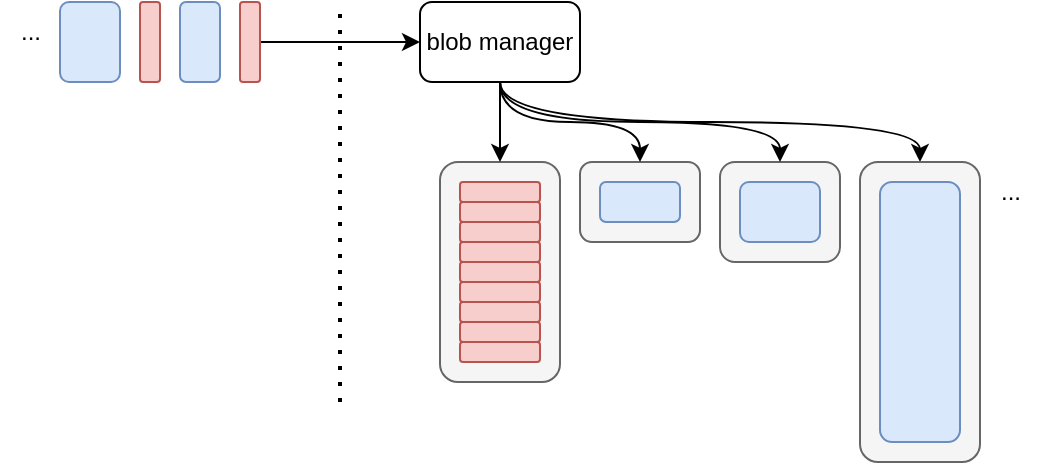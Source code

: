 <mxfile version="27.0.5">
  <diagram id="ztmS079Q_a-17oxcvn42" name="第 1 页">
    <mxGraphModel dx="2066" dy="1202" grid="1" gridSize="10" guides="1" tooltips="1" connect="1" arrows="1" fold="1" page="1" pageScale="1" pageWidth="827" pageHeight="1169" math="0" shadow="0">
      <root>
        <mxCell id="0" />
        <mxCell id="1" parent="0" />
        <mxCell id="ibQbZamtBZVvyQNA43QI-26" value="" style="rounded=1;whiteSpace=wrap;html=1;fillColor=#f5f5f5;fontColor=#333333;strokeColor=#666666;" parent="1" vertex="1">
          <mxGeometry x="470" y="280" width="60" height="50" as="geometry" />
        </mxCell>
        <mxCell id="ibQbZamtBZVvyQNA43QI-23" value="" style="rounded=1;whiteSpace=wrap;html=1;fillColor=#f5f5f5;fontColor=#333333;strokeColor=#666666;" parent="1" vertex="1">
          <mxGeometry x="400" y="280" width="60" height="40" as="geometry" />
        </mxCell>
        <mxCell id="ibQbZamtBZVvyQNA43QI-19" value="" style="rounded=1;whiteSpace=wrap;html=1;fillColor=#f5f5f5;fontColor=#333333;strokeColor=#666666;" parent="1" vertex="1">
          <mxGeometry x="330" y="280" width="60" height="110" as="geometry" />
        </mxCell>
        <mxCell id="ibQbZamtBZVvyQNA43QI-1" value="" style="endArrow=none;dashed=1;html=1;dashPattern=1 3;strokeWidth=2;rounded=0;" parent="1" edge="1">
          <mxGeometry width="50" height="50" relative="1" as="geometry">
            <mxPoint x="280" y="400" as="sourcePoint" />
            <mxPoint x="280" y="200" as="targetPoint" />
          </mxGeometry>
        </mxCell>
        <mxCell id="ibQbZamtBZVvyQNA43QI-2" value="" style="rounded=1;whiteSpace=wrap;html=1;fillColor=#f8cecc;strokeColor=#b85450;" parent="1" vertex="1">
          <mxGeometry x="180" y="200" width="10" height="40" as="geometry" />
        </mxCell>
        <mxCell id="ibQbZamtBZVvyQNA43QI-3" value="" style="rounded=1;whiteSpace=wrap;html=1;fillColor=#dae8fc;strokeColor=#6c8ebf;" parent="1" vertex="1">
          <mxGeometry x="200" y="200" width="20" height="40" as="geometry" />
        </mxCell>
        <mxCell id="ibQbZamtBZVvyQNA43QI-6" style="edgeStyle=orthogonalEdgeStyle;rounded=0;orthogonalLoop=1;jettySize=auto;html=1;" parent="1" source="ibQbZamtBZVvyQNA43QI-5" edge="1">
          <mxGeometry relative="1" as="geometry">
            <mxPoint x="320" y="220" as="targetPoint" />
          </mxGeometry>
        </mxCell>
        <mxCell id="ibQbZamtBZVvyQNA43QI-5" value="" style="rounded=1;whiteSpace=wrap;html=1;fillColor=#f8cecc;strokeColor=#b85450;" parent="1" vertex="1">
          <mxGeometry x="230" y="200" width="10" height="40" as="geometry" />
        </mxCell>
        <mxCell id="ibQbZamtBZVvyQNA43QI-8" value="" style="rounded=1;whiteSpace=wrap;html=1;fillColor=#dae8fc;strokeColor=#6c8ebf;" parent="1" vertex="1">
          <mxGeometry x="140" y="200" width="30" height="40" as="geometry" />
        </mxCell>
        <mxCell id="ibQbZamtBZVvyQNA43QI-10" value="" style="rounded=1;whiteSpace=wrap;html=1;fillColor=#f8cecc;strokeColor=#b85450;" parent="1" vertex="1">
          <mxGeometry x="340" y="370" width="40" height="10" as="geometry" />
        </mxCell>
        <mxCell id="ibQbZamtBZVvyQNA43QI-11" value="" style="rounded=1;whiteSpace=wrap;html=1;fillColor=#f8cecc;strokeColor=#b85450;" parent="1" vertex="1">
          <mxGeometry x="340" y="360" width="40" height="10" as="geometry" />
        </mxCell>
        <mxCell id="ibQbZamtBZVvyQNA43QI-12" value="" style="rounded=1;whiteSpace=wrap;html=1;fillColor=#f8cecc;strokeColor=#b85450;" parent="1" vertex="1">
          <mxGeometry x="340" y="350" width="40" height="10" as="geometry" />
        </mxCell>
        <mxCell id="ibQbZamtBZVvyQNA43QI-13" value="" style="rounded=1;whiteSpace=wrap;html=1;fillColor=#f8cecc;strokeColor=#b85450;" parent="1" vertex="1">
          <mxGeometry x="340" y="340" width="40" height="10" as="geometry" />
        </mxCell>
        <mxCell id="ibQbZamtBZVvyQNA43QI-14" value="" style="rounded=1;whiteSpace=wrap;html=1;fillColor=#f8cecc;strokeColor=#b85450;" parent="1" vertex="1">
          <mxGeometry x="340" y="330" width="40" height="10" as="geometry" />
        </mxCell>
        <mxCell id="ibQbZamtBZVvyQNA43QI-15" value="" style="rounded=1;whiteSpace=wrap;html=1;fillColor=#f8cecc;strokeColor=#b85450;" parent="1" vertex="1">
          <mxGeometry x="340" y="290" width="40" height="10" as="geometry" />
        </mxCell>
        <mxCell id="ibQbZamtBZVvyQNA43QI-16" value="" style="rounded=1;whiteSpace=wrap;html=1;fillColor=#f8cecc;strokeColor=#b85450;" parent="1" vertex="1">
          <mxGeometry x="340" y="320" width="40" height="10" as="geometry" />
        </mxCell>
        <mxCell id="ibQbZamtBZVvyQNA43QI-17" value="" style="rounded=1;whiteSpace=wrap;html=1;fillColor=#f8cecc;strokeColor=#b85450;" parent="1" vertex="1">
          <mxGeometry x="340" y="310" width="40" height="10" as="geometry" />
        </mxCell>
        <mxCell id="ibQbZamtBZVvyQNA43QI-18" value="" style="rounded=1;whiteSpace=wrap;html=1;fillColor=#f8cecc;strokeColor=#b85450;" parent="1" vertex="1">
          <mxGeometry x="340" y="300" width="40" height="10" as="geometry" />
        </mxCell>
        <mxCell id="ibQbZamtBZVvyQNA43QI-21" style="edgeStyle=orthogonalEdgeStyle;rounded=0;orthogonalLoop=1;jettySize=auto;html=1;entryX=0.5;entryY=0;entryDx=0;entryDy=0;" parent="1" source="ibQbZamtBZVvyQNA43QI-20" target="ibQbZamtBZVvyQNA43QI-19" edge="1">
          <mxGeometry relative="1" as="geometry" />
        </mxCell>
        <mxCell id="ibQbZamtBZVvyQNA43QI-29" style="edgeStyle=orthogonalEdgeStyle;rounded=0;orthogonalLoop=1;jettySize=auto;html=1;entryX=0.5;entryY=0;entryDx=0;entryDy=0;curved=1;" parent="1" source="ibQbZamtBZVvyQNA43QI-20" target="ibQbZamtBZVvyQNA43QI-23" edge="1">
          <mxGeometry relative="1" as="geometry" />
        </mxCell>
        <mxCell id="ibQbZamtBZVvyQNA43QI-30" style="edgeStyle=orthogonalEdgeStyle;rounded=0;orthogonalLoop=1;jettySize=auto;html=1;entryX=0.5;entryY=0;entryDx=0;entryDy=0;curved=1;exitX=0.5;exitY=1;exitDx=0;exitDy=0;" parent="1" source="ibQbZamtBZVvyQNA43QI-20" target="ibQbZamtBZVvyQNA43QI-26" edge="1">
          <mxGeometry relative="1" as="geometry" />
        </mxCell>
        <mxCell id="ibQbZamtBZVvyQNA43QI-31" style="edgeStyle=orthogonalEdgeStyle;rounded=0;orthogonalLoop=1;jettySize=auto;html=1;entryX=0.5;entryY=0;entryDx=0;entryDy=0;exitX=0.5;exitY=1;exitDx=0;exitDy=0;curved=1;" parent="1" source="ibQbZamtBZVvyQNA43QI-20" target="ibQbZamtBZVvyQNA43QI-27" edge="1">
          <mxGeometry relative="1" as="geometry" />
        </mxCell>
        <mxCell id="ibQbZamtBZVvyQNA43QI-20" value="blob manager" style="rounded=1;whiteSpace=wrap;html=1;" parent="1" vertex="1">
          <mxGeometry x="320" y="200" width="80" height="40" as="geometry" />
        </mxCell>
        <mxCell id="ibQbZamtBZVvyQNA43QI-22" value="" style="rounded=1;whiteSpace=wrap;html=1;fillColor=#dae8fc;strokeColor=#6c8ebf;" parent="1" vertex="1">
          <mxGeometry x="410" y="290" width="40" height="20" as="geometry" />
        </mxCell>
        <mxCell id="ibQbZamtBZVvyQNA43QI-25" value="" style="rounded=1;whiteSpace=wrap;html=1;fillColor=#dae8fc;strokeColor=#6c8ebf;" parent="1" vertex="1">
          <mxGeometry x="480" y="290" width="40" height="30" as="geometry" />
        </mxCell>
        <mxCell id="ibQbZamtBZVvyQNA43QI-27" value="" style="rounded=1;whiteSpace=wrap;html=1;fillColor=#f5f5f5;fontColor=#333333;strokeColor=#666666;" parent="1" vertex="1">
          <mxGeometry x="540" y="280" width="60" height="150" as="geometry" />
        </mxCell>
        <mxCell id="ibQbZamtBZVvyQNA43QI-28" value="" style="rounded=1;whiteSpace=wrap;html=1;fillColor=#dae8fc;strokeColor=#6c8ebf;" parent="1" vertex="1">
          <mxGeometry x="550" y="290" width="40" height="130" as="geometry" />
        </mxCell>
        <mxCell id="ibQbZamtBZVvyQNA43QI-34" value="..." style="text;html=1;align=center;verticalAlign=middle;resizable=0;points=[];autosize=1;strokeColor=none;fillColor=none;" parent="1" vertex="1">
          <mxGeometry x="110" y="200" width="30" height="30" as="geometry" />
        </mxCell>
        <mxCell id="ibQbZamtBZVvyQNA43QI-35" value="..." style="text;html=1;align=center;verticalAlign=middle;resizable=0;points=[];autosize=1;strokeColor=none;fillColor=none;" parent="1" vertex="1">
          <mxGeometry x="600" y="280" width="30" height="30" as="geometry" />
        </mxCell>
      </root>
    </mxGraphModel>
  </diagram>
</mxfile>
